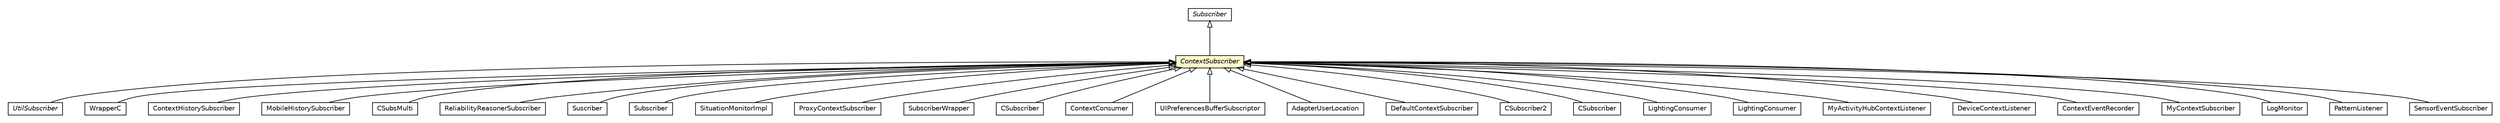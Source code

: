 #!/usr/local/bin/dot
#
# Class diagram 
# Generated by UMLGraph version R5_6-24-gf6e263 (http://www.umlgraph.org/)
#

digraph G {
	edge [fontname="Helvetica",fontsize=10,labelfontname="Helvetica",labelfontsize=10];
	node [fontname="Helvetica",fontsize=10,shape=plaintext];
	nodesep=0.25;
	ranksep=0.5;
	// org.universAAL.middleware.bus.member.Subscriber
	c3121159 [label=<<table title="org.universAAL.middleware.bus.member.Subscriber" border="0" cellborder="1" cellspacing="0" cellpadding="2" port="p" href="../bus/member/Subscriber.html">
		<tr><td><table border="0" cellspacing="0" cellpadding="1">
<tr><td align="center" balign="center"><font face="Helvetica-Oblique"> Subscriber </font></td></tr>
		</table></td></tr>
		</table>>, URL="../bus/member/Subscriber.html", fontname="Helvetica", fontcolor="black", fontsize=10.0];
	// org.universAAL.middleware.context.ContextSubscriber
	c3121167 [label=<<table title="org.universAAL.middleware.context.ContextSubscriber" border="0" cellborder="1" cellspacing="0" cellpadding="2" port="p" bgcolor="lemonChiffon" href="./ContextSubscriber.html">
		<tr><td><table border="0" cellspacing="0" cellpadding="1">
<tr><td align="center" balign="center"><font face="Helvetica-Oblique"> ContextSubscriber </font></td></tr>
		</table></td></tr>
		</table>>, URL="./ContextSubscriber.html", fontname="Helvetica", fontcolor="black", fontsize=10.0];
	// org.universAAL.support.utils.context.mid.UtilSubscriber
	c3121599 [label=<<table title="org.universAAL.support.utils.context.mid.UtilSubscriber" border="0" cellborder="1" cellspacing="0" cellpadding="2" port="p" href="../../support/utils/context/mid/UtilSubscriber.html">
		<tr><td><table border="0" cellspacing="0" cellpadding="1">
<tr><td align="center" balign="center"><font face="Helvetica-Oblique"> UtilSubscriber </font></td></tr>
		</table></td></tr>
		</table>>, URL="../../support/utils/context/mid/UtilSubscriber.html", fontname="Helvetica", fontcolor="black", fontsize=10.0];
	// org.universAAL.support.utils.WrapperC
	c3121605 [label=<<table title="org.universAAL.support.utils.WrapperC" border="0" cellborder="1" cellspacing="0" cellpadding="2" port="p" href="../../support/utils/WrapperC.html">
		<tr><td><table border="0" cellspacing="0" cellpadding="1">
<tr><td align="center" balign="center"> WrapperC </td></tr>
		</table></td></tr>
		</table>>, URL="../../support/utils/WrapperC.html", fontname="Helvetica", fontcolor="black", fontsize=10.0];
	// org.universAAL.context.che.ContextHistorySubscriber
	c3122124 [label=<<table title="org.universAAL.context.che.ContextHistorySubscriber" border="0" cellborder="1" cellspacing="0" cellpadding="2" port="p" href="../../context/che/ContextHistorySubscriber.html">
		<tr><td><table border="0" cellspacing="0" cellpadding="1">
<tr><td align="center" balign="center"> ContextHistorySubscriber </td></tr>
		</table></td></tr>
		</table>>, URL="../../context/che/ContextHistorySubscriber.html", fontname="Helvetica", fontcolor="black", fontsize=10.0];
	// org.universAAL.context.chemobile.MobileHistorySubscriber
	c3122137 [label=<<table title="org.universAAL.context.chemobile.MobileHistorySubscriber" border="0" cellborder="1" cellspacing="0" cellpadding="2" port="p" href="../../context/chemobile/MobileHistorySubscriber.html">
		<tr><td><table border="0" cellspacing="0" cellpadding="1">
<tr><td align="center" balign="center"> MobileHistorySubscriber </td></tr>
		</table></td></tr>
		</table>>, URL="../../context/chemobile/MobileHistorySubscriber.html", fontname="Helvetica", fontcolor="black", fontsize=10.0];
	// org.universAAL.context.reasoner.CSubsMulti
	c3122157 [label=<<table title="org.universAAL.context.reasoner.CSubsMulti" border="0" cellborder="1" cellspacing="0" cellpadding="2" port="p" href="../../context/reasoner/CSubsMulti.html">
		<tr><td><table border="0" cellspacing="0" cellpadding="1">
<tr><td align="center" balign="center"> CSubsMulti </td></tr>
		</table></td></tr>
		</table>>, URL="../../context/reasoner/CSubsMulti.html", fontname="Helvetica", fontcolor="black", fontsize=10.0];
	// org.universAAL.reliability.reasoner.ReliabilityReasonerSubscriber
	c3122181 [label=<<table title="org.universAAL.reliability.reasoner.ReliabilityReasonerSubscriber" border="0" cellborder="1" cellspacing="0" cellpadding="2" port="p" href="../../reliability/reasoner/ReliabilityReasonerSubscriber.html">
		<tr><td><table border="0" cellspacing="0" cellpadding="1">
<tr><td align="center" balign="center"> ReliabilityReasonerSubscriber </td></tr>
		</table></td></tr>
		</table>>, URL="../../reliability/reasoner/ReliabilityReasonerSubscriber.html", fontname="Helvetica", fontcolor="black", fontsize=10.0];
	// org.universAAL.drools.engine.Suscriber
	c3122194 [label=<<table title="org.universAAL.drools.engine.Suscriber" border="0" cellborder="1" cellspacing="0" cellpadding="2" port="p" href="../../drools/engine/Suscriber.html">
		<tr><td><table border="0" cellspacing="0" cellpadding="1">
<tr><td align="center" balign="center"> Suscriber </td></tr>
		</table></td></tr>
		</table>>, URL="../../drools/engine/Suscriber.html", fontname="Helvetica", fontcolor="black", fontsize=10.0];
	// org.universAAL.security.session.manager.context.Subscriber
	c3122770 [label=<<table title="org.universAAL.security.session.manager.context.Subscriber" border="0" cellborder="1" cellspacing="0" cellpadding="2" port="p" href="../../security/session/manager/context/Subscriber.html">
		<tr><td><table border="0" cellspacing="0" cellpadding="1">
<tr><td align="center" balign="center"> Subscriber </td></tr>
		</table></td></tr>
		</table>>, URL="../../security/session/manager/context/Subscriber.html", fontname="Helvetica", fontcolor="black", fontsize=10.0];
	// org.universAAL.security.session.manager.impl.SituationMonitorImpl
	c3122774 [label=<<table title="org.universAAL.security.session.manager.impl.SituationMonitorImpl" border="0" cellborder="1" cellspacing="0" cellpadding="2" port="p" href="../../security/session/manager/impl/SituationMonitorImpl.html">
		<tr><td><table border="0" cellspacing="0" cellpadding="1">
<tr><td align="center" balign="center"> SituationMonitorImpl </td></tr>
		</table></td></tr>
		</table>>, URL="../../security/session/manager/impl/SituationMonitorImpl.html", fontname="Helvetica", fontcolor="black", fontsize=10.0];
	// org.universAAL.ri.gateway.proxies.importing.ProxyContextSubscriber
	c3122875 [label=<<table title="org.universAAL.ri.gateway.proxies.importing.ProxyContextSubscriber" border="0" cellborder="1" cellspacing="0" cellpadding="2" port="p" href="../../ri/gateway/proxies/importing/ProxyContextSubscriber.html">
		<tr><td><table border="0" cellspacing="0" cellpadding="1">
<tr><td align="center" balign="center"> ProxyContextSubscriber </td></tr>
		</table></td></tr>
		</table>>, URL="../../ri/gateway/proxies/importing/ProxyContextSubscriber.html", fontname="Helvetica", fontcolor="black", fontsize=10.0];
	// org.universAAL.ri.rest.manager.wrappers.SubscriberWrapper
	c3122935 [label=<<table title="org.universAAL.ri.rest.manager.wrappers.SubscriberWrapper" border="0" cellborder="1" cellspacing="0" cellpadding="2" port="p" href="../../ri/rest/manager/wrappers/SubscriberWrapper.html">
		<tr><td><table border="0" cellspacing="0" cellpadding="1">
<tr><td align="center" balign="center"> SubscriberWrapper </td></tr>
		</table></td></tr>
		</table>>, URL="../../ri/rest/manager/wrappers/SubscriberWrapper.html", fontname="Helvetica", fontcolor="black", fontsize=10.0];
	// org.universAAL.ri.keepalive.receiver.CSubscriber
	c3122953 [label=<<table title="org.universAAL.ri.keepalive.receiver.CSubscriber" border="0" cellborder="1" cellspacing="0" cellpadding="2" port="p" href="../../ri/keepalive/receiver/CSubscriber.html">
		<tr><td><table border="0" cellspacing="0" cellpadding="1">
<tr><td align="center" balign="center"> CSubscriber </td></tr>
		</table></td></tr>
		</table>>, URL="../../ri/keepalive/receiver/CSubscriber.html", fontname="Helvetica", fontcolor="black", fontsize=10.0];
	// org.universAAL.service.orchestrator.ContextConsumer
	c3122961 [label=<<table title="org.universAAL.service.orchestrator.ContextConsumer" border="0" cellborder="1" cellspacing="0" cellpadding="2" port="p" href="../../service/orchestrator/ContextConsumer.html">
		<tr><td><table border="0" cellspacing="0" cellpadding="1">
<tr><td align="center" balign="center"> ContextConsumer </td></tr>
		</table></td></tr>
		</table>>, URL="../../service/orchestrator/ContextConsumer.html", fontname="Helvetica", fontcolor="black", fontsize=10.0];
	// org.universAAL.ui.dm.ui.preferences.buffer.UIPreferencesBufferSubscriptor
	c3122981 [label=<<table title="org.universAAL.ui.dm.ui.preferences.buffer.UIPreferencesBufferSubscriptor" border="0" cellborder="1" cellspacing="0" cellpadding="2" port="p" href="../../ui/dm/ui/preferences/buffer/UIPreferencesBufferSubscriptor.html">
		<tr><td><table border="0" cellspacing="0" cellpadding="1">
<tr><td align="center" balign="center"> UIPreferencesBufferSubscriptor </td></tr>
		</table></td></tr>
		</table>>, URL="../../ui/dm/ui/preferences/buffer/UIPreferencesBufferSubscriptor.html", fontname="Helvetica", fontcolor="black", fontsize=10.0];
	// org.universAAL.ui.dm.adapters.AdapterUserLocation
	c3123009 [label=<<table title="org.universAAL.ui.dm.adapters.AdapterUserLocation" border="0" cellborder="1" cellspacing="0" cellpadding="2" port="p" href="../../ui/dm/adapters/AdapterUserLocation.html">
		<tr><td><table border="0" cellspacing="0" cellpadding="1">
<tr><td align="center" balign="center"> AdapterUserLocation </td></tr>
		</table></td></tr>
		</table>>, URL="../../ui/dm/adapters/AdapterUserLocation.html", fontname="Helvetica", fontcolor="black", fontsize=10.0];
	// org.universAAL.ui.handler.kinect.adapter.defaultComponents.DefaultContextSubscriber
	c3123217 [label=<<table title="org.universAAL.ui.handler.kinect.adapter.defaultComponents.DefaultContextSubscriber" border="0" cellborder="1" cellspacing="0" cellpadding="2" port="p" href="../../ui/handler/kinect/adapter/defaultComponents/DefaultContextSubscriber.html">
		<tr><td><table border="0" cellspacing="0" cellpadding="1">
<tr><td align="center" balign="center"> DefaultContextSubscriber </td></tr>
		</table></td></tr>
		</table>>, URL="../../ui/handler/kinect/adapter/defaultComponents/DefaultContextSubscriber.html", fontname="Helvetica", fontcolor="black", fontsize=10.0];
	// org.universAAL.samples.ctxtbus.CSubscriber2
	c3123226 [label=<<table title="org.universAAL.samples.ctxtbus.CSubscriber2" border="0" cellborder="1" cellspacing="0" cellpadding="2" port="p" href="../../samples/ctxtbus/CSubscriber2.html">
		<tr><td><table border="0" cellspacing="0" cellpadding="1">
<tr><td align="center" balign="center"> CSubscriber2 </td></tr>
		</table></td></tr>
		</table>>, URL="../../samples/ctxtbus/CSubscriber2.html", fontname="Helvetica", fontcolor="black", fontsize=10.0];
	// org.universAAL.samples.ctxtbus.CSubscriber
	c3123227 [label=<<table title="org.universAAL.samples.ctxtbus.CSubscriber" border="0" cellborder="1" cellspacing="0" cellpadding="2" port="p" href="../../samples/ctxtbus/CSubscriber.html">
		<tr><td><table border="0" cellspacing="0" cellpadding="1">
<tr><td align="center" balign="center"> CSubscriber </td></tr>
		</table></td></tr>
		</table>>, URL="../../samples/ctxtbus/CSubscriber.html", fontname="Helvetica", fontcolor="black", fontsize=10.0];
	// org.universAAL.samples.lighting.client.LightingConsumer
	c3123244 [label=<<table title="org.universAAL.samples.lighting.client.LightingConsumer" border="0" cellborder="1" cellspacing="0" cellpadding="2" port="p" href="../../samples/lighting/client/LightingConsumer.html">
		<tr><td><table border="0" cellspacing="0" cellpadding="1">
<tr><td align="center" balign="center"> LightingConsumer </td></tr>
		</table></td></tr>
		</table>>, URL="../../samples/lighting/client/LightingConsumer.html", fontname="Helvetica", fontcolor="black", fontsize=10.0];
	// org.universAAL.samples.lighting.uiclient.LightingConsumer
	c3123247 [label=<<table title="org.universAAL.samples.lighting.uiclient.LightingConsumer" border="0" cellborder="1" cellspacing="0" cellpadding="2" port="p" href="../../samples/lighting/uiclient/LightingConsumer.html">
		<tr><td><table border="0" cellspacing="0" cellpadding="1">
<tr><td align="center" balign="center"> LightingConsumer </td></tr>
		</table></td></tr>
		</table>>, URL="../../samples/lighting/uiclient/LightingConsumer.html", fontname="Helvetica", fontcolor="black", fontsize=10.0];
	// org.universAAL.lddi.samples.activityhub.client.MyActivityHubContextListener
	c3123269 [label=<<table title="org.universAAL.lddi.samples.activityhub.client.MyActivityHubContextListener" border="0" cellborder="1" cellspacing="0" cellpadding="2" port="p" href="../../lddi/samples/activityhub/client/MyActivityHubContextListener.html">
		<tr><td><table border="0" cellspacing="0" cellpadding="1">
<tr><td align="center" balign="center"> MyActivityHubContextListener </td></tr>
		</table></td></tr>
		</table>>, URL="../../lddi/samples/activityhub/client/MyActivityHubContextListener.html", fontname="Helvetica", fontcolor="black", fontsize=10.0];
	// org.universAAL.lddi.samples.device.client.DeviceContextListener
	c3123277 [label=<<table title="org.universAAL.lddi.samples.device.client.DeviceContextListener" border="0" cellborder="1" cellspacing="0" cellpadding="2" port="p" href="../../lddi/samples/device/client/DeviceContextListener.html">
		<tr><td><table border="0" cellspacing="0" cellpadding="1">
<tr><td align="center" balign="center"> DeviceContextListener </td></tr>
		</table></td></tr>
		</table>>, URL="../../lddi/samples/device/client/DeviceContextListener.html", fontname="Helvetica", fontcolor="black", fontsize=10.0];
	// org.universAAL.samples.context.reasoner.client.interfaces.ContextEventRecorder
	c3123340 [label=<<table title="org.universAAL.samples.context.reasoner.client.interfaces.ContextEventRecorder" border="0" cellborder="1" cellspacing="0" cellpadding="2" port="p" href="../../samples/context/reasoner/client/interfaces/ContextEventRecorder.html">
		<tr><td><table border="0" cellspacing="0" cellpadding="1">
<tr><td align="center" balign="center"> ContextEventRecorder </td></tr>
		</table></td></tr>
		</table>>, URL="../../samples/context/reasoner/client/interfaces/ContextEventRecorder.html", fontname="Helvetica", fontcolor="black", fontsize=10.0];
	// org.universAAL.tutorials.context.bus.subscriber.MyContextSubscriber
	c3123358 [label=<<table title="org.universAAL.tutorials.context.bus.subscriber.MyContextSubscriber" border="0" cellborder="1" cellspacing="0" cellpadding="2" port="p" href="../../tutorials/context/bus/subscriber/MyContextSubscriber.html">
		<tr><td><table border="0" cellspacing="0" cellpadding="1">
<tr><td align="center" balign="center"> MyContextSubscriber </td></tr>
		</table></td></tr>
		</table>>, URL="../../tutorials/context/bus/subscriber/MyContextSubscriber.html", fontname="Helvetica", fontcolor="black", fontsize=10.0];
	// org.universAAL.tools.logmonitor.msgflow.LogMonitor
	c3123384 [label=<<table title="org.universAAL.tools.logmonitor.msgflow.LogMonitor" border="0" cellborder="1" cellspacing="0" cellpadding="2" port="p" href="../../tools/logmonitor/msgflow/LogMonitor.html">
		<tr><td><table border="0" cellspacing="0" cellpadding="1">
<tr><td align="center" balign="center"> LogMonitor </td></tr>
		</table></td></tr>
		</table>>, URL="../../tools/logmonitor/msgflow/LogMonitor.html", fontname="Helvetica", fontcolor="black", fontsize=10.0];
	// org.universAAL.tools.makrorecorder.osgi.pattern.PatternListener
	c3123417 [label=<<table title="org.universAAL.tools.makrorecorder.osgi.pattern.PatternListener" border="0" cellborder="1" cellspacing="0" cellpadding="2" port="p" href="../../tools/makrorecorder/osgi/pattern/PatternListener.html">
		<tr><td><table border="0" cellspacing="0" cellpadding="1">
<tr><td align="center" balign="center"> PatternListener </td></tr>
		</table></td></tr>
		</table>>, URL="../../tools/makrorecorder/osgi/pattern/PatternListener.html", fontname="Helvetica", fontcolor="black", fontsize=10.0];
	// org.universAAL.tools.ucc.subscriber.SensorEventSubscriber
	c3123628 [label=<<table title="org.universAAL.tools.ucc.subscriber.SensorEventSubscriber" border="0" cellborder="1" cellspacing="0" cellpadding="2" port="p" href="../../tools/ucc/subscriber/SensorEventSubscriber.html">
		<tr><td><table border="0" cellspacing="0" cellpadding="1">
<tr><td align="center" balign="center"> SensorEventSubscriber </td></tr>
		</table></td></tr>
		</table>>, URL="../../tools/ucc/subscriber/SensorEventSubscriber.html", fontname="Helvetica", fontcolor="black", fontsize=10.0];
	//org.universAAL.middleware.context.ContextSubscriber extends org.universAAL.middleware.bus.member.Subscriber
	c3121159:p -> c3121167:p [dir=back,arrowtail=empty];
	//org.universAAL.support.utils.context.mid.UtilSubscriber extends org.universAAL.middleware.context.ContextSubscriber
	c3121167:p -> c3121599:p [dir=back,arrowtail=empty];
	//org.universAAL.support.utils.WrapperC extends org.universAAL.middleware.context.ContextSubscriber
	c3121167:p -> c3121605:p [dir=back,arrowtail=empty];
	//org.universAAL.context.che.ContextHistorySubscriber extends org.universAAL.middleware.context.ContextSubscriber
	c3121167:p -> c3122124:p [dir=back,arrowtail=empty];
	//org.universAAL.context.chemobile.MobileHistorySubscriber extends org.universAAL.middleware.context.ContextSubscriber
	c3121167:p -> c3122137:p [dir=back,arrowtail=empty];
	//org.universAAL.context.reasoner.CSubsMulti extends org.universAAL.middleware.context.ContextSubscriber
	c3121167:p -> c3122157:p [dir=back,arrowtail=empty];
	//org.universAAL.reliability.reasoner.ReliabilityReasonerSubscriber extends org.universAAL.middleware.context.ContextSubscriber
	c3121167:p -> c3122181:p [dir=back,arrowtail=empty];
	//org.universAAL.drools.engine.Suscriber extends org.universAAL.middleware.context.ContextSubscriber
	c3121167:p -> c3122194:p [dir=back,arrowtail=empty];
	//org.universAAL.security.session.manager.context.Subscriber extends org.universAAL.middleware.context.ContextSubscriber
	c3121167:p -> c3122770:p [dir=back,arrowtail=empty];
	//org.universAAL.security.session.manager.impl.SituationMonitorImpl extends org.universAAL.middleware.context.ContextSubscriber
	c3121167:p -> c3122774:p [dir=back,arrowtail=empty];
	//org.universAAL.ri.gateway.proxies.importing.ProxyContextSubscriber extends org.universAAL.middleware.context.ContextSubscriber
	c3121167:p -> c3122875:p [dir=back,arrowtail=empty];
	//org.universAAL.ri.rest.manager.wrappers.SubscriberWrapper extends org.universAAL.middleware.context.ContextSubscriber
	c3121167:p -> c3122935:p [dir=back,arrowtail=empty];
	//org.universAAL.ri.keepalive.receiver.CSubscriber extends org.universAAL.middleware.context.ContextSubscriber
	c3121167:p -> c3122953:p [dir=back,arrowtail=empty];
	//org.universAAL.service.orchestrator.ContextConsumer extends org.universAAL.middleware.context.ContextSubscriber
	c3121167:p -> c3122961:p [dir=back,arrowtail=empty];
	//org.universAAL.ui.dm.ui.preferences.buffer.UIPreferencesBufferSubscriptor extends org.universAAL.middleware.context.ContextSubscriber
	c3121167:p -> c3122981:p [dir=back,arrowtail=empty];
	//org.universAAL.ui.dm.adapters.AdapterUserLocation extends org.universAAL.middleware.context.ContextSubscriber
	c3121167:p -> c3123009:p [dir=back,arrowtail=empty];
	//org.universAAL.ui.handler.kinect.adapter.defaultComponents.DefaultContextSubscriber extends org.universAAL.middleware.context.ContextSubscriber
	c3121167:p -> c3123217:p [dir=back,arrowtail=empty];
	//org.universAAL.samples.ctxtbus.CSubscriber2 extends org.universAAL.middleware.context.ContextSubscriber
	c3121167:p -> c3123226:p [dir=back,arrowtail=empty];
	//org.universAAL.samples.ctxtbus.CSubscriber extends org.universAAL.middleware.context.ContextSubscriber
	c3121167:p -> c3123227:p [dir=back,arrowtail=empty];
	//org.universAAL.samples.lighting.client.LightingConsumer extends org.universAAL.middleware.context.ContextSubscriber
	c3121167:p -> c3123244:p [dir=back,arrowtail=empty];
	//org.universAAL.samples.lighting.uiclient.LightingConsumer extends org.universAAL.middleware.context.ContextSubscriber
	c3121167:p -> c3123247:p [dir=back,arrowtail=empty];
	//org.universAAL.lddi.samples.activityhub.client.MyActivityHubContextListener extends org.universAAL.middleware.context.ContextSubscriber
	c3121167:p -> c3123269:p [dir=back,arrowtail=empty];
	//org.universAAL.lddi.samples.device.client.DeviceContextListener extends org.universAAL.middleware.context.ContextSubscriber
	c3121167:p -> c3123277:p [dir=back,arrowtail=empty];
	//org.universAAL.samples.context.reasoner.client.interfaces.ContextEventRecorder extends org.universAAL.middleware.context.ContextSubscriber
	c3121167:p -> c3123340:p [dir=back,arrowtail=empty];
	//org.universAAL.tutorials.context.bus.subscriber.MyContextSubscriber extends org.universAAL.middleware.context.ContextSubscriber
	c3121167:p -> c3123358:p [dir=back,arrowtail=empty];
	//org.universAAL.tools.logmonitor.msgflow.LogMonitor extends org.universAAL.middleware.context.ContextSubscriber
	c3121167:p -> c3123384:p [dir=back,arrowtail=empty];
	//org.universAAL.tools.makrorecorder.osgi.pattern.PatternListener extends org.universAAL.middleware.context.ContextSubscriber
	c3121167:p -> c3123417:p [dir=back,arrowtail=empty];
	//org.universAAL.tools.ucc.subscriber.SensorEventSubscriber extends org.universAAL.middleware.context.ContextSubscriber
	c3121167:p -> c3123628:p [dir=back,arrowtail=empty];
}

